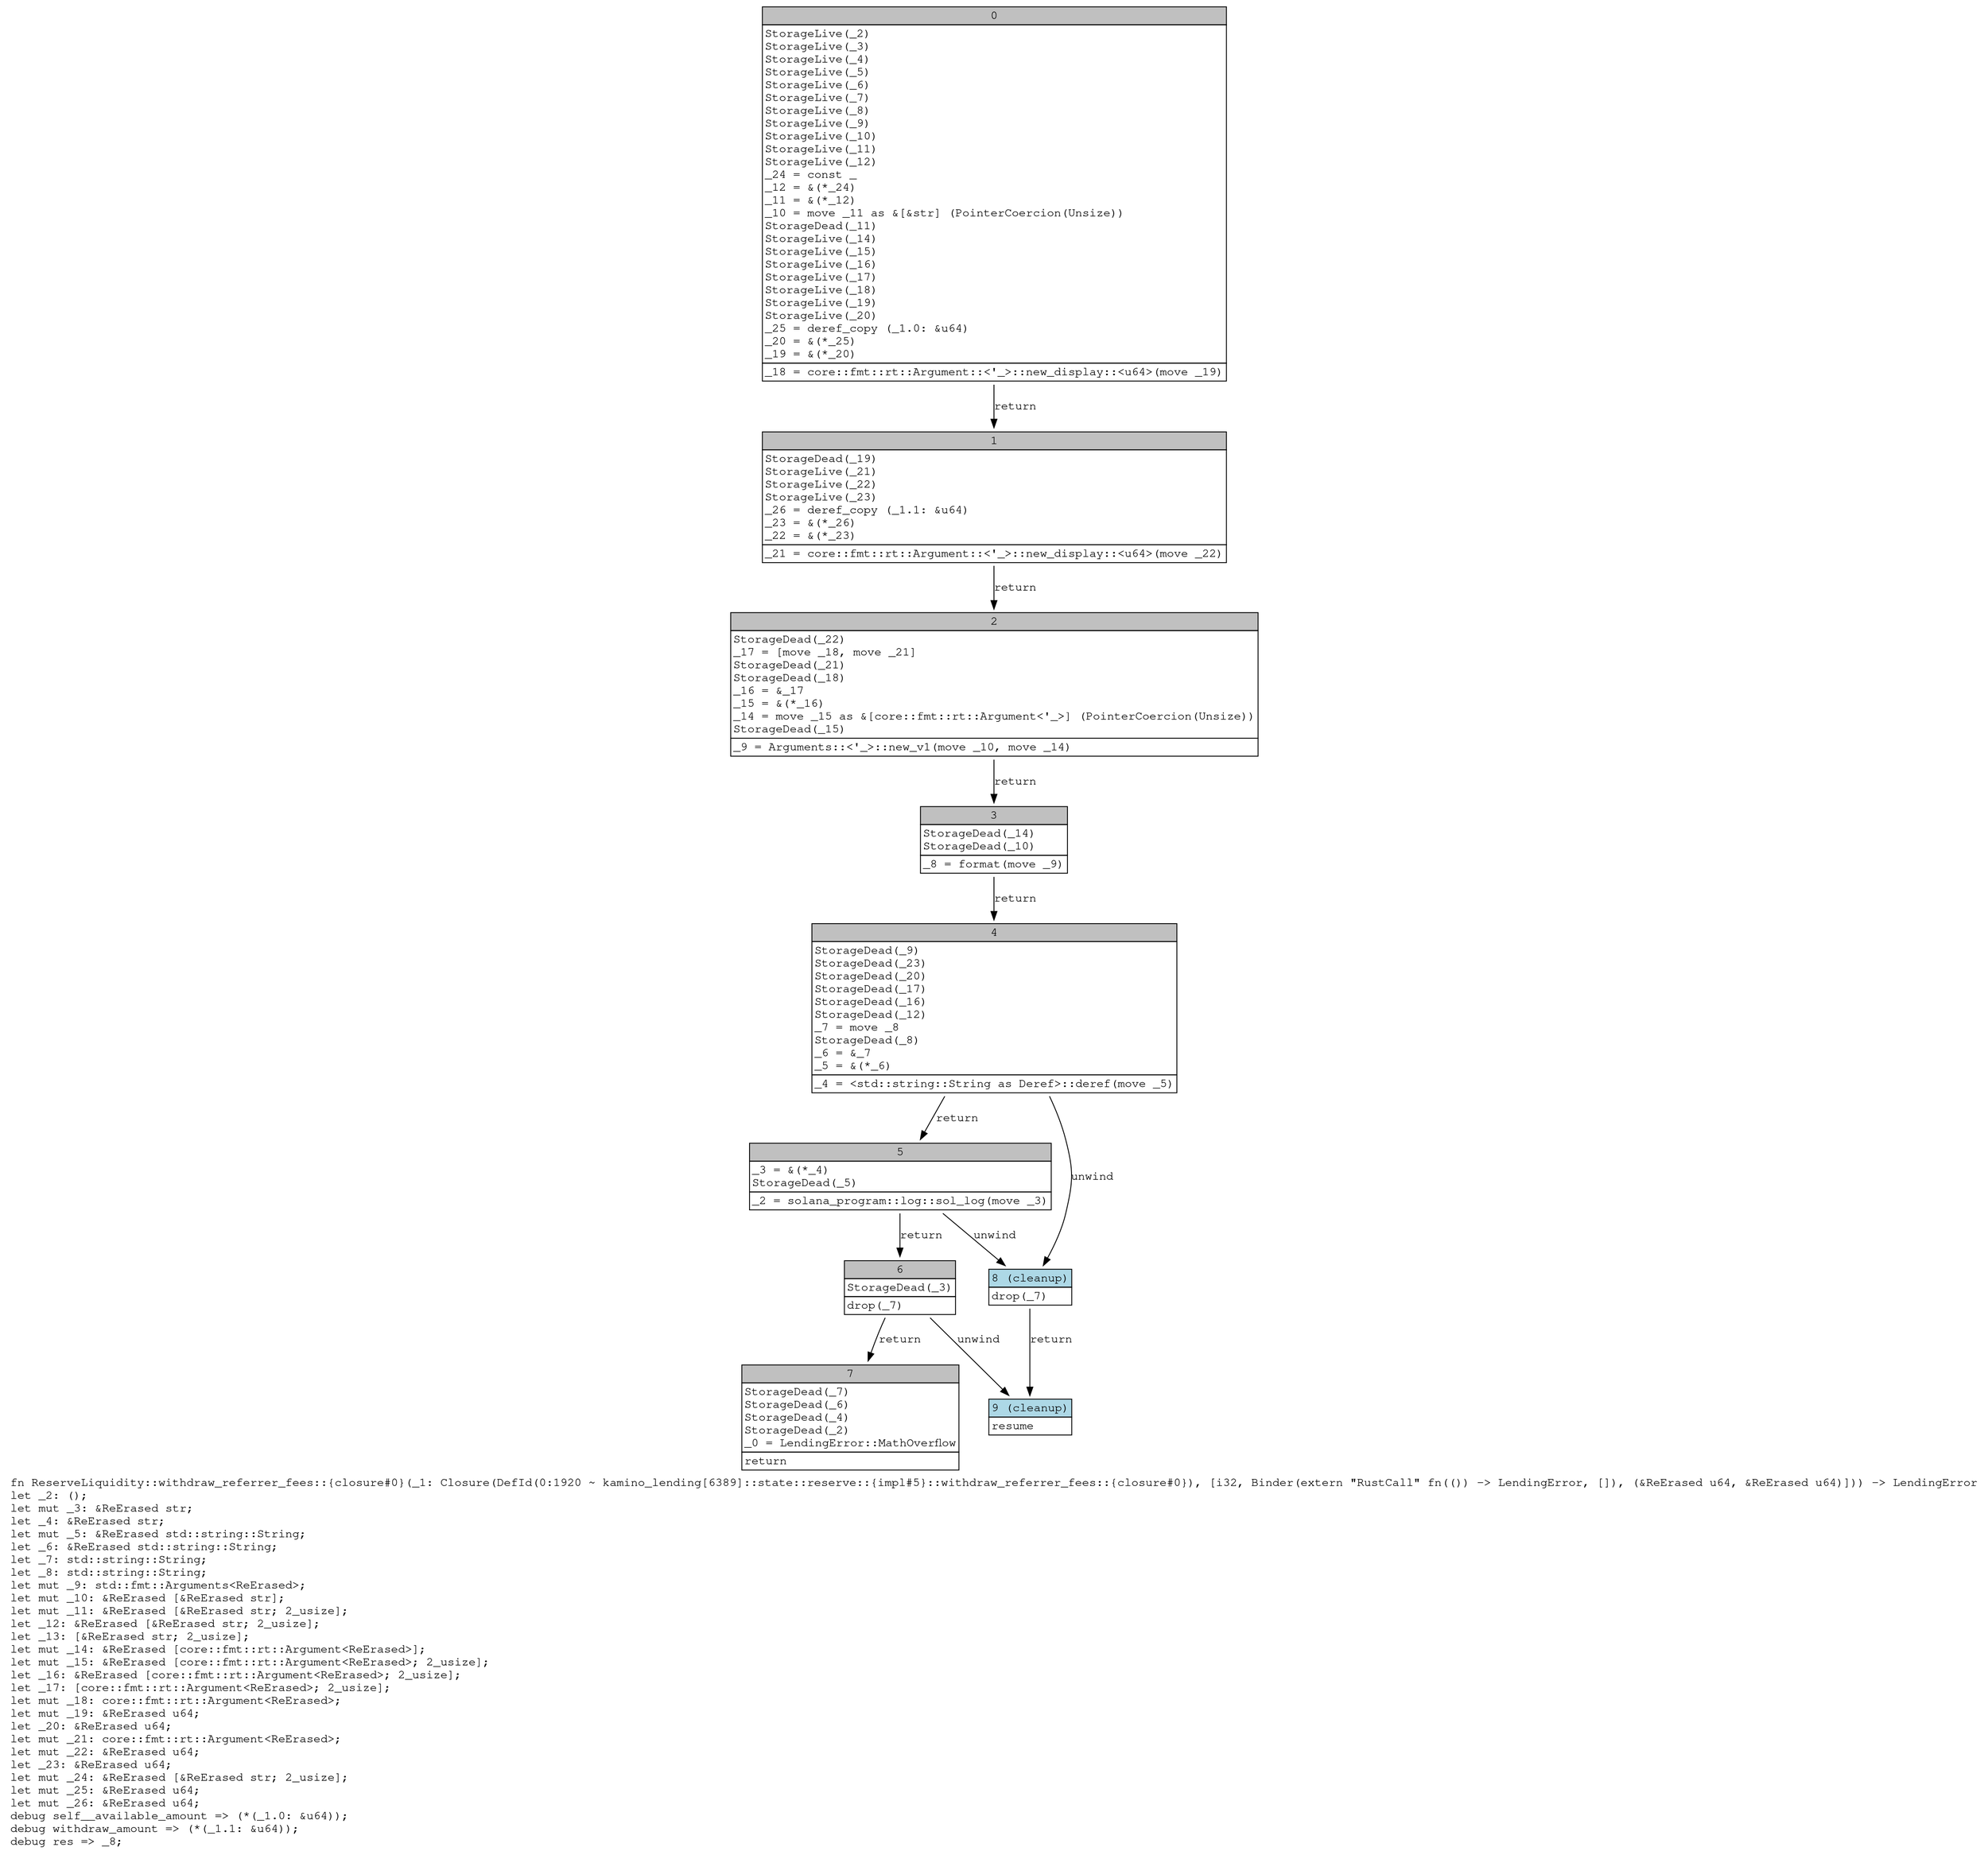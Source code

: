 digraph Mir_0_1920 {
    graph [fontname="Courier, monospace"];
    node [fontname="Courier, monospace"];
    edge [fontname="Courier, monospace"];
    label=<fn ReserveLiquidity::withdraw_referrer_fees::{closure#0}(_1: Closure(DefId(0:1920 ~ kamino_lending[6389]::state::reserve::{impl#5}::withdraw_referrer_fees::{closure#0}), [i32, Binder(extern &quot;RustCall&quot; fn(()) -&gt; LendingError, []), (&amp;ReErased u64, &amp;ReErased u64)])) -&gt; LendingError<br align="left"/>let _2: ();<br align="left"/>let mut _3: &amp;ReErased str;<br align="left"/>let _4: &amp;ReErased str;<br align="left"/>let mut _5: &amp;ReErased std::string::String;<br align="left"/>let _6: &amp;ReErased std::string::String;<br align="left"/>let _7: std::string::String;<br align="left"/>let _8: std::string::String;<br align="left"/>let mut _9: std::fmt::Arguments&lt;ReErased&gt;;<br align="left"/>let mut _10: &amp;ReErased [&amp;ReErased str];<br align="left"/>let mut _11: &amp;ReErased [&amp;ReErased str; 2_usize];<br align="left"/>let _12: &amp;ReErased [&amp;ReErased str; 2_usize];<br align="left"/>let _13: [&amp;ReErased str; 2_usize];<br align="left"/>let mut _14: &amp;ReErased [core::fmt::rt::Argument&lt;ReErased&gt;];<br align="left"/>let mut _15: &amp;ReErased [core::fmt::rt::Argument&lt;ReErased&gt;; 2_usize];<br align="left"/>let _16: &amp;ReErased [core::fmt::rt::Argument&lt;ReErased&gt;; 2_usize];<br align="left"/>let _17: [core::fmt::rt::Argument&lt;ReErased&gt;; 2_usize];<br align="left"/>let mut _18: core::fmt::rt::Argument&lt;ReErased&gt;;<br align="left"/>let mut _19: &amp;ReErased u64;<br align="left"/>let _20: &amp;ReErased u64;<br align="left"/>let mut _21: core::fmt::rt::Argument&lt;ReErased&gt;;<br align="left"/>let mut _22: &amp;ReErased u64;<br align="left"/>let _23: &amp;ReErased u64;<br align="left"/>let mut _24: &amp;ReErased [&amp;ReErased str; 2_usize];<br align="left"/>let mut _25: &amp;ReErased u64;<br align="left"/>let mut _26: &amp;ReErased u64;<br align="left"/>debug self__available_amount =&gt; (*(_1.0: &amp;u64));<br align="left"/>debug withdraw_amount =&gt; (*(_1.1: &amp;u64));<br align="left"/>debug res =&gt; _8;<br align="left"/>>;
    bb0__0_1920 [shape="none", label=<<table border="0" cellborder="1" cellspacing="0"><tr><td bgcolor="gray" align="center" colspan="1">0</td></tr><tr><td align="left" balign="left">StorageLive(_2)<br/>StorageLive(_3)<br/>StorageLive(_4)<br/>StorageLive(_5)<br/>StorageLive(_6)<br/>StorageLive(_7)<br/>StorageLive(_8)<br/>StorageLive(_9)<br/>StorageLive(_10)<br/>StorageLive(_11)<br/>StorageLive(_12)<br/>_24 = const _<br/>_12 = &amp;(*_24)<br/>_11 = &amp;(*_12)<br/>_10 = move _11 as &amp;[&amp;str] (PointerCoercion(Unsize))<br/>StorageDead(_11)<br/>StorageLive(_14)<br/>StorageLive(_15)<br/>StorageLive(_16)<br/>StorageLive(_17)<br/>StorageLive(_18)<br/>StorageLive(_19)<br/>StorageLive(_20)<br/>_25 = deref_copy (_1.0: &amp;u64)<br/>_20 = &amp;(*_25)<br/>_19 = &amp;(*_20)<br/></td></tr><tr><td align="left">_18 = core::fmt::rt::Argument::&lt;'_&gt;::new_display::&lt;u64&gt;(move _19)</td></tr></table>>];
    bb1__0_1920 [shape="none", label=<<table border="0" cellborder="1" cellspacing="0"><tr><td bgcolor="gray" align="center" colspan="1">1</td></tr><tr><td align="left" balign="left">StorageDead(_19)<br/>StorageLive(_21)<br/>StorageLive(_22)<br/>StorageLive(_23)<br/>_26 = deref_copy (_1.1: &amp;u64)<br/>_23 = &amp;(*_26)<br/>_22 = &amp;(*_23)<br/></td></tr><tr><td align="left">_21 = core::fmt::rt::Argument::&lt;'_&gt;::new_display::&lt;u64&gt;(move _22)</td></tr></table>>];
    bb2__0_1920 [shape="none", label=<<table border="0" cellborder="1" cellspacing="0"><tr><td bgcolor="gray" align="center" colspan="1">2</td></tr><tr><td align="left" balign="left">StorageDead(_22)<br/>_17 = [move _18, move _21]<br/>StorageDead(_21)<br/>StorageDead(_18)<br/>_16 = &amp;_17<br/>_15 = &amp;(*_16)<br/>_14 = move _15 as &amp;[core::fmt::rt::Argument&lt;'_&gt;] (PointerCoercion(Unsize))<br/>StorageDead(_15)<br/></td></tr><tr><td align="left">_9 = Arguments::&lt;'_&gt;::new_v1(move _10, move _14)</td></tr></table>>];
    bb3__0_1920 [shape="none", label=<<table border="0" cellborder="1" cellspacing="0"><tr><td bgcolor="gray" align="center" colspan="1">3</td></tr><tr><td align="left" balign="left">StorageDead(_14)<br/>StorageDead(_10)<br/></td></tr><tr><td align="left">_8 = format(move _9)</td></tr></table>>];
    bb4__0_1920 [shape="none", label=<<table border="0" cellborder="1" cellspacing="0"><tr><td bgcolor="gray" align="center" colspan="1">4</td></tr><tr><td align="left" balign="left">StorageDead(_9)<br/>StorageDead(_23)<br/>StorageDead(_20)<br/>StorageDead(_17)<br/>StorageDead(_16)<br/>StorageDead(_12)<br/>_7 = move _8<br/>StorageDead(_8)<br/>_6 = &amp;_7<br/>_5 = &amp;(*_6)<br/></td></tr><tr><td align="left">_4 = &lt;std::string::String as Deref&gt;::deref(move _5)</td></tr></table>>];
    bb5__0_1920 [shape="none", label=<<table border="0" cellborder="1" cellspacing="0"><tr><td bgcolor="gray" align="center" colspan="1">5</td></tr><tr><td align="left" balign="left">_3 = &amp;(*_4)<br/>StorageDead(_5)<br/></td></tr><tr><td align="left">_2 = solana_program::log::sol_log(move _3)</td></tr></table>>];
    bb6__0_1920 [shape="none", label=<<table border="0" cellborder="1" cellspacing="0"><tr><td bgcolor="gray" align="center" colspan="1">6</td></tr><tr><td align="left" balign="left">StorageDead(_3)<br/></td></tr><tr><td align="left">drop(_7)</td></tr></table>>];
    bb7__0_1920 [shape="none", label=<<table border="0" cellborder="1" cellspacing="0"><tr><td bgcolor="gray" align="center" colspan="1">7</td></tr><tr><td align="left" balign="left">StorageDead(_7)<br/>StorageDead(_6)<br/>StorageDead(_4)<br/>StorageDead(_2)<br/>_0 = LendingError::MathOverflow<br/></td></tr><tr><td align="left">return</td></tr></table>>];
    bb8__0_1920 [shape="none", label=<<table border="0" cellborder="1" cellspacing="0"><tr><td bgcolor="lightblue" align="center" colspan="1">8 (cleanup)</td></tr><tr><td align="left">drop(_7)</td></tr></table>>];
    bb9__0_1920 [shape="none", label=<<table border="0" cellborder="1" cellspacing="0"><tr><td bgcolor="lightblue" align="center" colspan="1">9 (cleanup)</td></tr><tr><td align="left">resume</td></tr></table>>];
    bb0__0_1920 -> bb1__0_1920 [label="return"];
    bb1__0_1920 -> bb2__0_1920 [label="return"];
    bb2__0_1920 -> bb3__0_1920 [label="return"];
    bb3__0_1920 -> bb4__0_1920 [label="return"];
    bb4__0_1920 -> bb5__0_1920 [label="return"];
    bb4__0_1920 -> bb8__0_1920 [label="unwind"];
    bb5__0_1920 -> bb6__0_1920 [label="return"];
    bb5__0_1920 -> bb8__0_1920 [label="unwind"];
    bb6__0_1920 -> bb7__0_1920 [label="return"];
    bb6__0_1920 -> bb9__0_1920 [label="unwind"];
    bb8__0_1920 -> bb9__0_1920 [label="return"];
}
